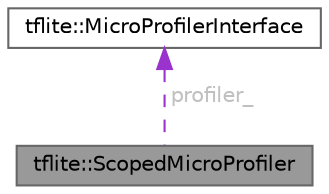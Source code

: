 digraph "tflite::ScopedMicroProfiler"
{
 // LATEX_PDF_SIZE
  bgcolor="transparent";
  edge [fontname=Helvetica,fontsize=10,labelfontname=Helvetica,labelfontsize=10];
  node [fontname=Helvetica,fontsize=10,shape=box,height=0.2,width=0.4];
  Node1 [id="Node000001",label="tflite::ScopedMicroProfiler",height=0.2,width=0.4,color="gray40", fillcolor="grey60", style="filled", fontcolor="black",tooltip=" "];
  Node2 -> Node1 [id="edge1_Node000001_Node000002",dir="back",color="darkorchid3",style="dashed",tooltip=" ",label=" profiler_",fontcolor="grey" ];
  Node2 [id="Node000002",label="tflite::MicroProfilerInterface",height=0.2,width=0.4,color="gray40", fillcolor="white", style="filled",URL="$classtflite_1_1_micro_profiler_interface.html",tooltip=" "];
}

